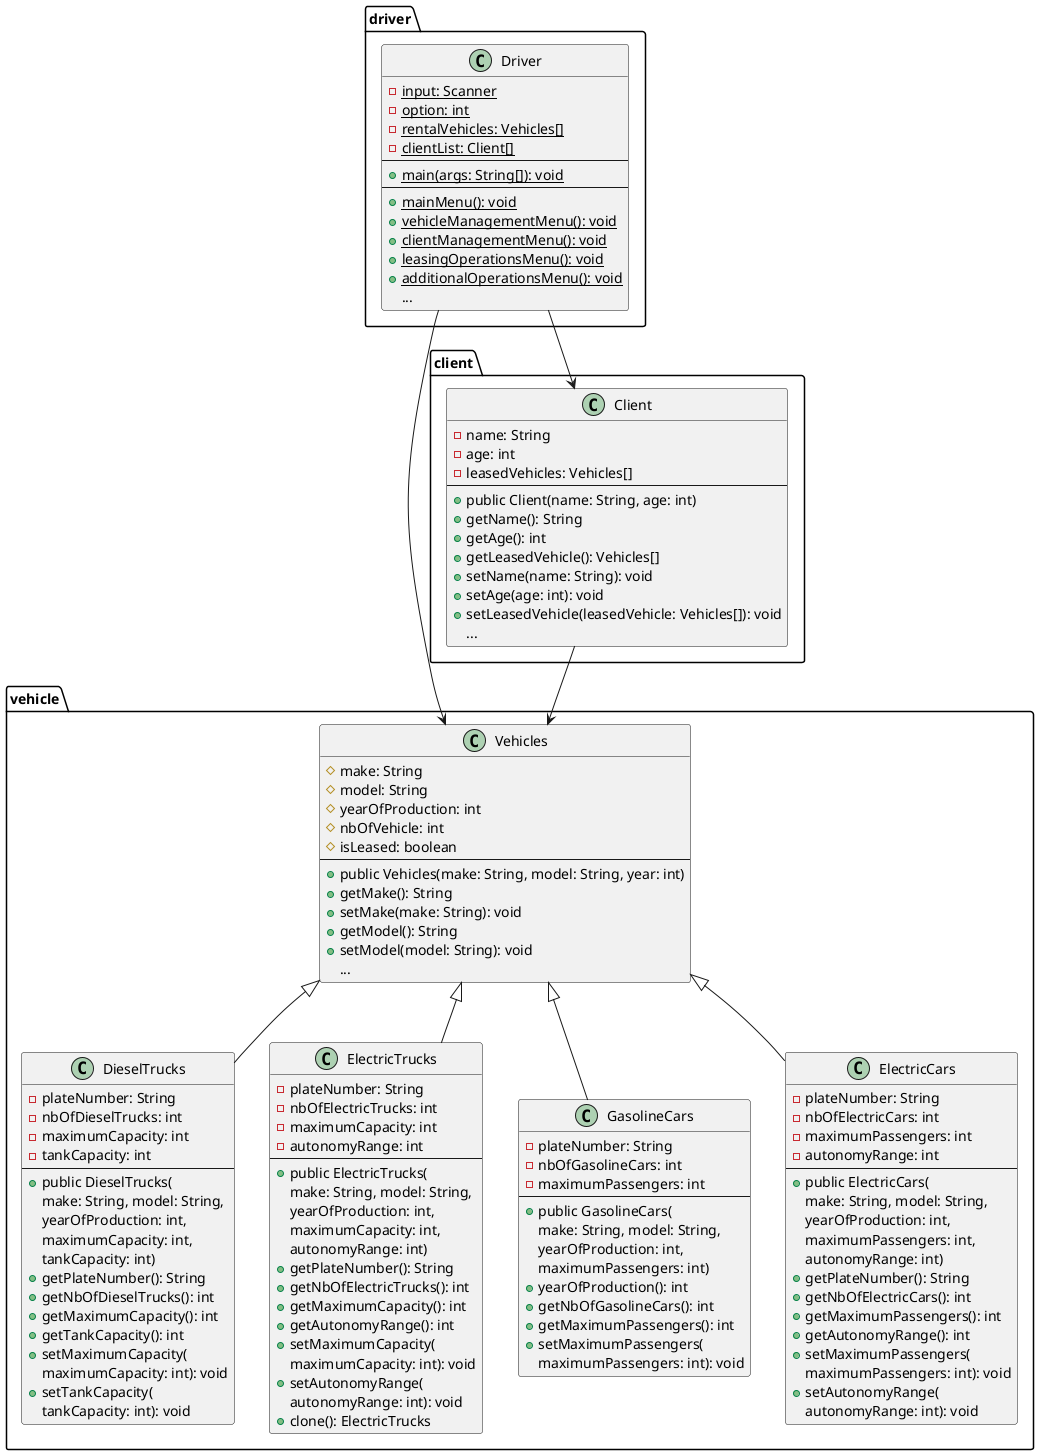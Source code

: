@startuml UmlDiagram

package driver {
    class Driver {
        - {static} input: Scanner
        - {static} option: int
        - {static} rentalVehicles: Vehicles[]
        - {static} clientList: Client[]
        --
        + {static} main(args: String[]): void
        --
        + {static} mainMenu(): void
        + {static} vehicleManagementMenu(): void
        + {static} clientManagementMenu(): void
        + {static} leasingOperationsMenu(): void
        + {static} additionalOperationsMenu(): void
        ...
    }
}

package vehicle {
    class Vehicles {
        # make: String
        # model: String
        # yearOfProduction: int
        # nbOfVehicle: int
        # isLeased: boolean
        --
        + public Vehicles(make: String, model: String, year: int)
        + getMake(): String
        + setMake(make: String): void
        + getModel(): String
        + setModel(model: String): void
        ...
    }

    class DieselTrucks extends Vehicles {
        - plateNumber: String
        - nbOfDieselTrucks: int
        - maximumCapacity: int
        - tankCapacity: int
        --
        + public DieselTrucks(
            make: String, model: String, 
            yearOfProduction: int, 
            maximumCapacity: int, 
            tankCapacity: int)
        + getPlateNumber(): String
        + getNbOfDieselTrucks(): int
        + getMaximumCapacity(): int
        + getTankCapacity(): int
        + setMaximumCapacity(
            maximumCapacity: int): void
        + setTankCapacity(
            tankCapacity: int): void
    }

    class ElectricTrucks extends Vehicles {
        - plateNumber: String
        - nbOfElectricTrucks: int
        - maximumCapacity: int
        - autonomyRange: int
        --
        + public ElectricTrucks(
            make: String, model: String, 
            yearOfProduction: int, 
            maximumCapacity: int, 
            autonomyRange: int)
        + getPlateNumber(): String
        + getNbOfElectricTrucks(): int
        + getMaximumCapacity(): int
        + getAutonomyRange(): int
        + setMaximumCapacity(
            maximumCapacity: int): void
        + setAutonomyRange(
            autonomyRange: int): void
        + clone(): ElectricTrucks
    }

    class GasolineCars extends Vehicles {
        - plateNumber: String
        - nbOfGasolineCars: int
        - maximumPassengers: int
        --
        + public GasolineCars(
            make: String, model: String, 
            yearOfProduction: int, 
            maximumPassengers: int)
        + yearOfProduction(): int
        + getNbOfGasolineCars(): int
        + getMaximumPassengers(): int
        + setMaximumPassengers(
            maximumPassengers: int): void
    }

    class ElectricCars extends Vehicles {
        - plateNumber: String
        - nbOfElectricCars: int
        - maximumPassengers: int
        - autonomyRange: int
        --
        + public ElectricCars(
            make: String, model: String, 
            yearOfProduction: int, 
            maximumPassengers: int, 
            autonomyRange: int)
        + getPlateNumber(): String
        + getNbOfElectricCars(): int
        + getMaximumPassengers(): int
        + getAutonomyRange(): int
        + setMaximumPassengers(
            maximumPassengers: int): void
        + setAutonomyRange(
            autonomyRange: int): void
    }
}

package client {
    class Client {
        - name: String
        - age: int
        - leasedVehicles: Vehicles[]
        --
        + public Client(name: String, age: int)
        + getName(): String
        + getAge(): int
        + getLeasedVehicle(): Vehicles[]
        + setName(name: String): void
        + setAge(age: int): void
        + setLeasedVehicle(leasedVehicle: Vehicles[]): void
        ...
    }
}

Driver --> Vehicles
Driver --> Client
Client --> Vehicles

@enduml